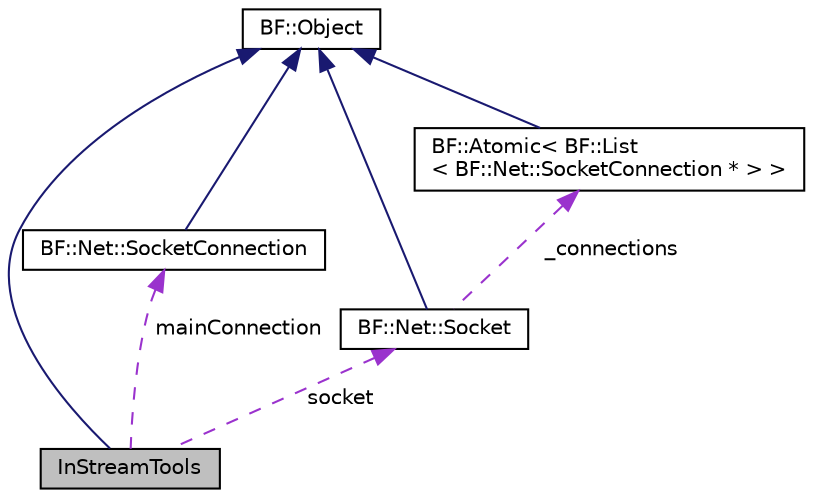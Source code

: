 digraph "InStreamTools"
{
 // LATEX_PDF_SIZE
  edge [fontname="Helvetica",fontsize="10",labelfontname="Helvetica",labelfontsize="10"];
  node [fontname="Helvetica",fontsize="10",shape=record];
  Node1 [label="InStreamTools",height=0.2,width=0.4,color="black", fillcolor="grey75", style="filled", fontcolor="black",tooltip=" "];
  Node2 -> Node1 [dir="back",color="midnightblue",fontsize="10",style="solid",fontname="Helvetica"];
  Node2 [label="BF::Object",height=0.2,width=0.4,color="black", fillcolor="white", style="filled",URL="$d1/d3a/classBF_1_1Object.html",tooltip=" "];
  Node3 -> Node1 [dir="back",color="darkorchid3",fontsize="10",style="dashed",label=" mainConnection" ,fontname="Helvetica"];
  Node3 [label="BF::Net::SocketConnection",height=0.2,width=0.4,color="black", fillcolor="white", style="filled",URL="$da/d18/classBF_1_1Net_1_1SocketConnection.html",tooltip=" "];
  Node2 -> Node3 [dir="back",color="midnightblue",fontsize="10",style="solid",fontname="Helvetica"];
  Node4 -> Node1 [dir="back",color="darkorchid3",fontsize="10",style="dashed",label=" socket" ,fontname="Helvetica"];
  Node4 [label="BF::Net::Socket",height=0.2,width=0.4,color="black", fillcolor="white", style="filled",URL="$db/dc9/classBF_1_1Net_1_1Socket.html",tooltip=" "];
  Node2 -> Node4 [dir="back",color="midnightblue",fontsize="10",style="solid",fontname="Helvetica"];
  Node5 -> Node4 [dir="back",color="darkorchid3",fontsize="10",style="dashed",label=" _connections" ,fontname="Helvetica"];
  Node5 [label="BF::Atomic\< BF::List\l\< BF::Net::SocketConnection * \> \>",height=0.2,width=0.4,color="black", fillcolor="white", style="filled",URL="$d4/d4f/classBF_1_1Atomic.html",tooltip=" "];
  Node2 -> Node5 [dir="back",color="midnightblue",fontsize="10",style="solid",fontname="Helvetica"];
}
